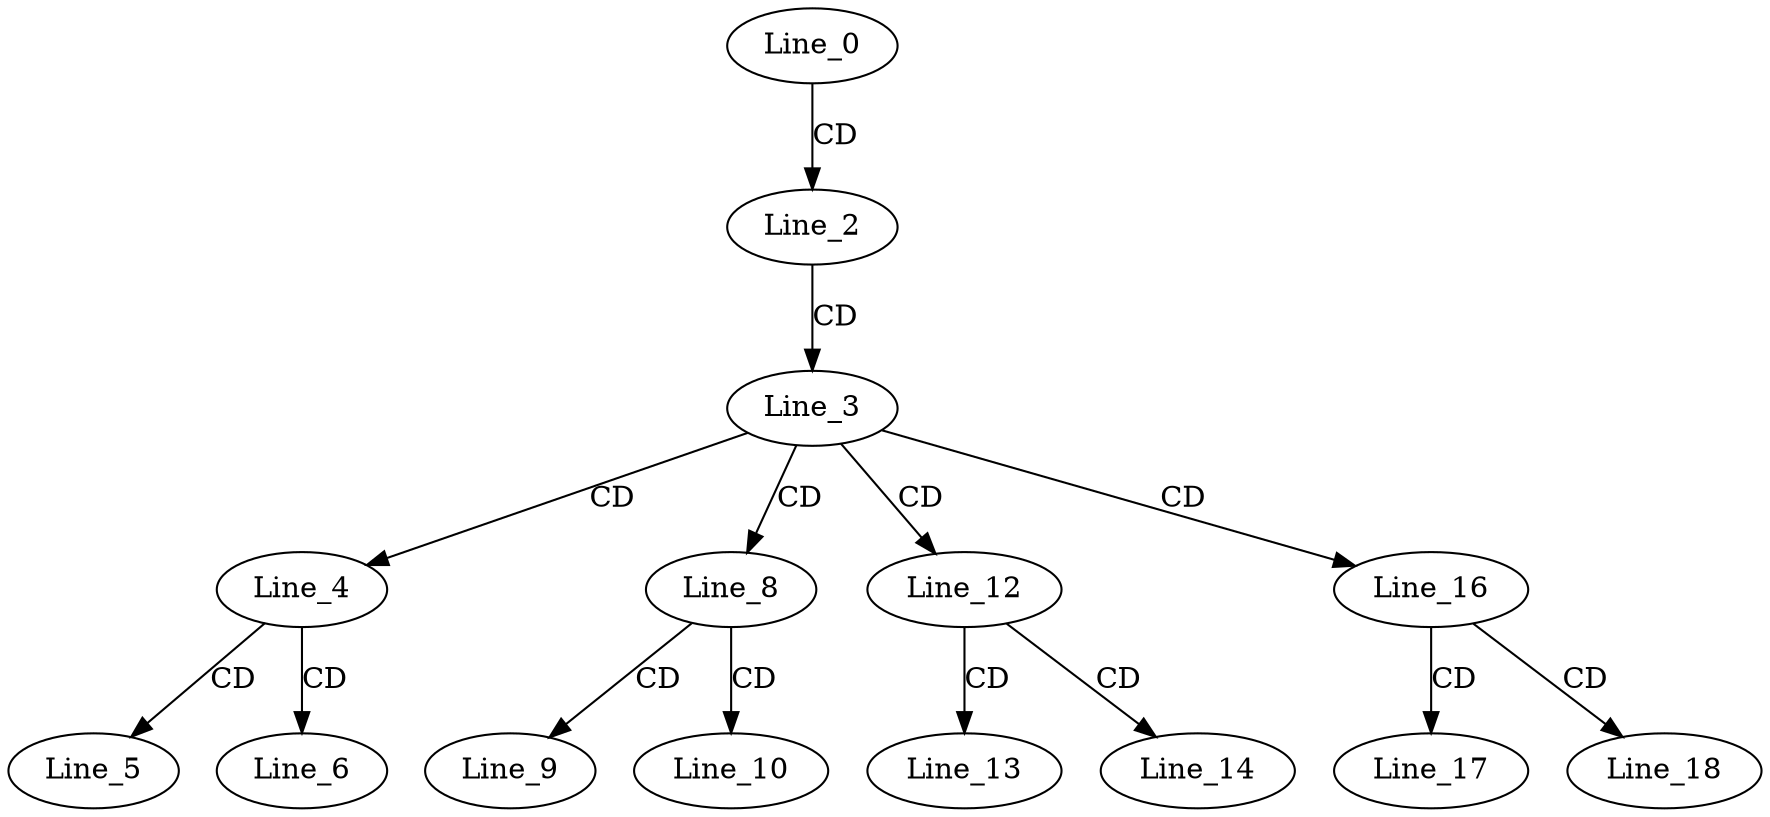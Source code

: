 digraph G {
  Line_0;
  Line_2;
  Line_3;
  Line_4;
  Line_5;
  Line_6;
  Line_8;
  Line_9;
  Line_10;
  Line_12;
  Line_13;
  Line_14;
  Line_16;
  Line_17;
  Line_18;
  Line_0 -> Line_2 [ label="CD" ];
  Line_2 -> Line_3 [ label="CD" ];
  Line_3 -> Line_4 [ label="CD" ];
  Line_4 -> Line_5 [ label="CD" ];
  Line_4 -> Line_6 [ label="CD" ];
  Line_3 -> Line_8 [ label="CD" ];
  Line_8 -> Line_9 [ label="CD" ];
  Line_8 -> Line_10 [ label="CD" ];
  Line_3 -> Line_12 [ label="CD" ];
  Line_12 -> Line_13 [ label="CD" ];
  Line_12 -> Line_14 [ label="CD" ];
  Line_3 -> Line_16 [ label="CD" ];
  Line_16 -> Line_17 [ label="CD" ];
  Line_16 -> Line_18 [ label="CD" ];
}
